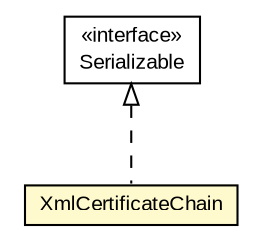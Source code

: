 #!/usr/local/bin/dot
#
# Class diagram 
# Generated by UMLGraph version R5_6-24-gf6e263 (http://www.umlgraph.org/)
#

digraph G {
	edge [fontname="arial",fontsize=10,labelfontname="arial",labelfontsize=10];
	node [fontname="arial",fontsize=10,shape=plaintext];
	nodesep=0.25;
	ranksep=0.5;
	// eu.europa.esig.dss.jaxb.detailedreport.XmlCertificateChain
	c798772 [label=<<table title="eu.europa.esig.dss.jaxb.detailedreport.XmlCertificateChain" border="0" cellborder="1" cellspacing="0" cellpadding="2" port="p" bgcolor="lemonChiffon" href="./XmlCertificateChain.html">
		<tr><td><table border="0" cellspacing="0" cellpadding="1">
<tr><td align="center" balign="center"> XmlCertificateChain </td></tr>
		</table></td></tr>
		</table>>, URL="./XmlCertificateChain.html", fontname="arial", fontcolor="black", fontsize=10.0];
	//eu.europa.esig.dss.jaxb.detailedreport.XmlCertificateChain implements java.io.Serializable
	c799351:p -> c798772:p [dir=back,arrowtail=empty,style=dashed];
	// java.io.Serializable
	c799351 [label=<<table title="java.io.Serializable" border="0" cellborder="1" cellspacing="0" cellpadding="2" port="p" href="http://java.sun.com/j2se/1.4.2/docs/api/java/io/Serializable.html">
		<tr><td><table border="0" cellspacing="0" cellpadding="1">
<tr><td align="center" balign="center"> &#171;interface&#187; </td></tr>
<tr><td align="center" balign="center"> Serializable </td></tr>
		</table></td></tr>
		</table>>, URL="http://java.sun.com/j2se/1.4.2/docs/api/java/io/Serializable.html", fontname="arial", fontcolor="black", fontsize=10.0];
}

